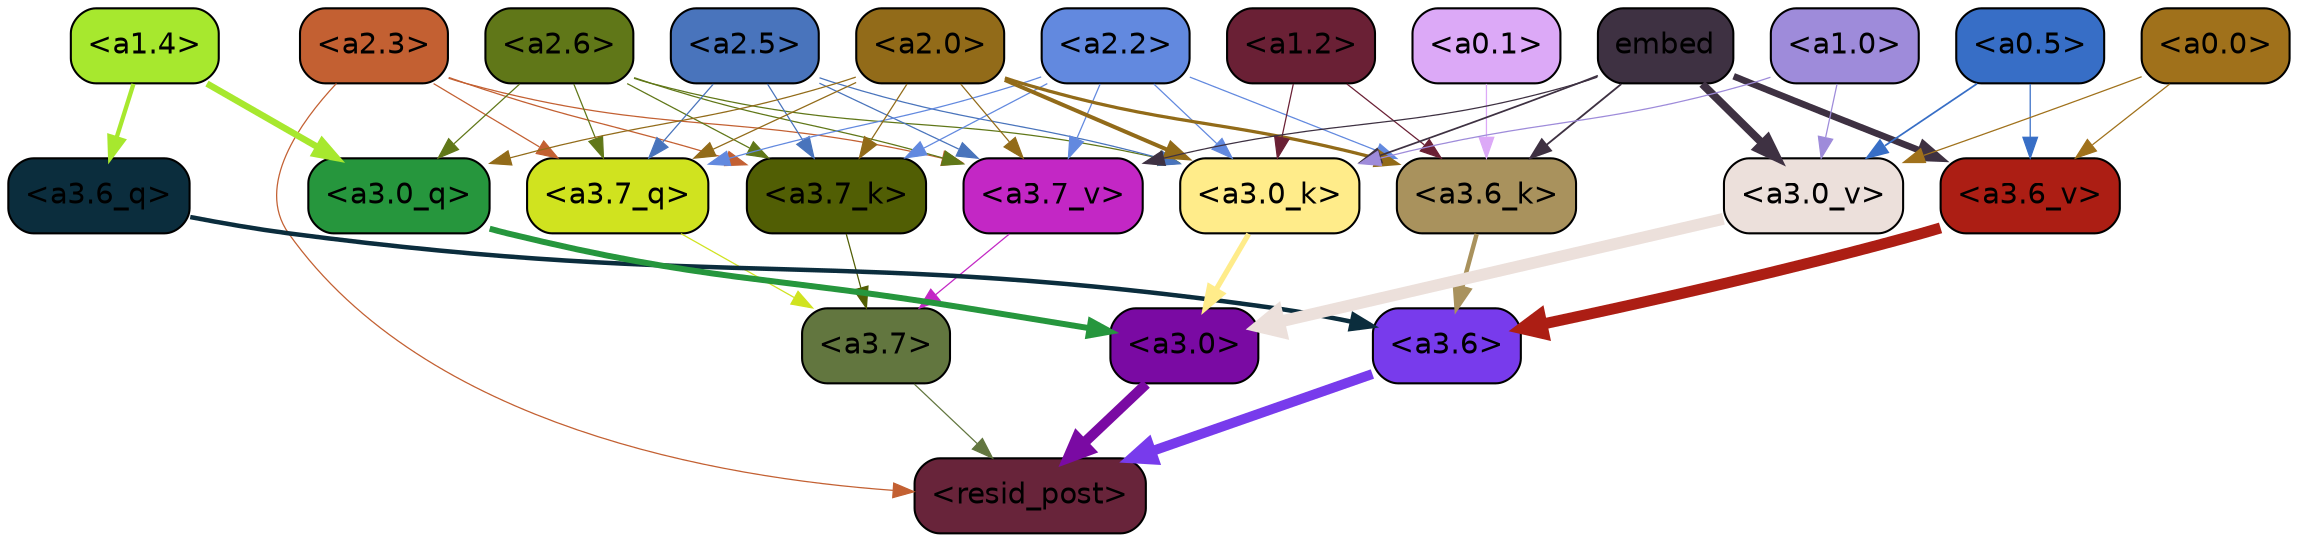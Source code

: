 strict digraph "" {
	graph [bgcolor=transparent,
		layout=dot,
		overlap=false,
		splines=true
	];
	"<a3.7>"	[color=black,
		fillcolor="#62763f",
		fontname=Helvetica,
		shape=box,
		style="filled, rounded"];
	"<resid_post>"	[color=black,
		fillcolor="#68243a",
		fontname=Helvetica,
		shape=box,
		style="filled, rounded"];
	"<a3.7>" -> "<resid_post>"	[color="#62763f",
		penwidth=0.6];
	"<a3.6>"	[color=black,
		fillcolor="#783bec",
		fontname=Helvetica,
		shape=box,
		style="filled, rounded"];
	"<a3.6>" -> "<resid_post>"	[color="#783bec",
		penwidth=4.751592040061951];
	"<a3.0>"	[color=black,
		fillcolor="#7a0aa3",
		fontname=Helvetica,
		shape=box,
		style="filled, rounded"];
	"<a3.0>" -> "<resid_post>"	[color="#7a0aa3",
		penwidth=4.904066681861877];
	"<a2.3>"	[color=black,
		fillcolor="#c36032",
		fontname=Helvetica,
		shape=box,
		style="filled, rounded"];
	"<a2.3>" -> "<resid_post>"	[color="#c36032",
		penwidth=0.6];
	"<a3.7_q>"	[color=black,
		fillcolor="#d0e31f",
		fontname=Helvetica,
		shape=box,
		style="filled, rounded"];
	"<a2.3>" -> "<a3.7_q>"	[color="#c36032",
		penwidth=0.6];
	"<a3.7_k>"	[color=black,
		fillcolor="#515e04",
		fontname=Helvetica,
		shape=box,
		style="filled, rounded"];
	"<a2.3>" -> "<a3.7_k>"	[color="#c36032",
		penwidth=0.6069068089127541];
	"<a3.7_v>"	[color=black,
		fillcolor="#c327c5",
		fontname=Helvetica,
		shape=box,
		style="filled, rounded"];
	"<a2.3>" -> "<a3.7_v>"	[color="#c36032",
		penwidth=0.6];
	"<a3.7_q>" -> "<a3.7>"	[color="#d0e31f",
		penwidth=0.6];
	"<a3.6_q>"	[color=black,
		fillcolor="#0b2d3d",
		fontname=Helvetica,
		shape=box,
		style="filled, rounded"];
	"<a3.6_q>" -> "<a3.6>"	[color="#0b2d3d",
		penwidth=2.160832464694977];
	"<a3.0_q>"	[color=black,
		fillcolor="#26963d",
		fontname=Helvetica,
		shape=box,
		style="filled, rounded"];
	"<a3.0_q>" -> "<a3.0>"	[color="#26963d",
		penwidth=2.870753765106201];
	"<a3.7_k>" -> "<a3.7>"	[color="#515e04",
		penwidth=0.6];
	"<a3.6_k>"	[color=black,
		fillcolor="#a9925d",
		fontname=Helvetica,
		shape=box,
		style="filled, rounded"];
	"<a3.6_k>" -> "<a3.6>"	[color="#a9925d",
		penwidth=2.13908451795578];
	"<a3.0_k>"	[color=black,
		fillcolor="#ffec8a",
		fontname=Helvetica,
		shape=box,
		style="filled, rounded"];
	"<a3.0_k>" -> "<a3.0>"	[color="#ffec8a",
		penwidth=2.520303964614868];
	"<a3.7_v>" -> "<a3.7>"	[color="#c327c5",
		penwidth=0.6];
	"<a3.6_v>"	[color=black,
		fillcolor="#ac1e14",
		fontname=Helvetica,
		shape=box,
		style="filled, rounded"];
	"<a3.6_v>" -> "<a3.6>"	[color="#ac1e14",
		penwidth=5.297133803367615];
	"<a3.0_v>"	[color=black,
		fillcolor="#ece0db",
		fontname=Helvetica,
		shape=box,
		style="filled, rounded"];
	"<a3.0_v>" -> "<a3.0>"	[color="#ece0db",
		penwidth=5.680712580680847];
	"<a2.6>"	[color=black,
		fillcolor="#607718",
		fontname=Helvetica,
		shape=box,
		style="filled, rounded"];
	"<a2.6>" -> "<a3.7_q>"	[color="#607718",
		penwidth=0.6];
	"<a2.6>" -> "<a3.0_q>"	[color="#607718",
		penwidth=0.6];
	"<a2.6>" -> "<a3.7_k>"	[color="#607718",
		penwidth=0.6];
	"<a2.6>" -> "<a3.0_k>"	[color="#607718",
		penwidth=0.6];
	"<a2.6>" -> "<a3.7_v>"	[color="#607718",
		penwidth=0.6];
	"<a2.5>"	[color=black,
		fillcolor="#4974bc",
		fontname=Helvetica,
		shape=box,
		style="filled, rounded"];
	"<a2.5>" -> "<a3.7_q>"	[color="#4974bc",
		penwidth=0.6];
	"<a2.5>" -> "<a3.7_k>"	[color="#4974bc",
		penwidth=0.6];
	"<a2.5>" -> "<a3.0_k>"	[color="#4974bc",
		penwidth=0.6];
	"<a2.5>" -> "<a3.7_v>"	[color="#4974bc",
		penwidth=0.6];
	"<a2.2>"	[color=black,
		fillcolor="#6289df",
		fontname=Helvetica,
		shape=box,
		style="filled, rounded"];
	"<a2.2>" -> "<a3.7_q>"	[color="#6289df",
		penwidth=0.6];
	"<a2.2>" -> "<a3.7_k>"	[color="#6289df",
		penwidth=0.6];
	"<a2.2>" -> "<a3.6_k>"	[color="#6289df",
		penwidth=0.6];
	"<a2.2>" -> "<a3.0_k>"	[color="#6289df",
		penwidth=0.6];
	"<a2.2>" -> "<a3.7_v>"	[color="#6289df",
		penwidth=0.6];
	"<a2.0>"	[color=black,
		fillcolor="#926b19",
		fontname=Helvetica,
		shape=box,
		style="filled, rounded"];
	"<a2.0>" -> "<a3.7_q>"	[color="#926b19",
		penwidth=0.6];
	"<a2.0>" -> "<a3.0_q>"	[color="#926b19",
		penwidth=0.6];
	"<a2.0>" -> "<a3.7_k>"	[color="#926b19",
		penwidth=0.6];
	"<a2.0>" -> "<a3.6_k>"	[color="#926b19",
		penwidth=1.564806342124939];
	"<a2.0>" -> "<a3.0_k>"	[color="#926b19",
		penwidth=1.9353990852832794];
	"<a2.0>" -> "<a3.7_v>"	[color="#926b19",
		penwidth=0.6];
	"<a1.4>"	[color=black,
		fillcolor="#a7e82e",
		fontname=Helvetica,
		shape=box,
		style="filled, rounded"];
	"<a1.4>" -> "<a3.6_q>"	[color="#a7e82e",
		penwidth=2.0727532356977463];
	"<a1.4>" -> "<a3.0_q>"	[color="#a7e82e",
		penwidth=3.1279823780059814];
	"<a1.2>"	[color=black,
		fillcolor="#6a2035",
		fontname=Helvetica,
		shape=box,
		style="filled, rounded"];
	"<a1.2>" -> "<a3.6_k>"	[color="#6a2035",
		penwidth=0.6];
	"<a1.2>" -> "<a3.0_k>"	[color="#6a2035",
		penwidth=0.6];
	"<a0.1>"	[color=black,
		fillcolor="#dca9f7",
		fontname=Helvetica,
		shape=box,
		style="filled, rounded"];
	"<a0.1>" -> "<a3.6_k>"	[color="#dca9f7",
		penwidth=0.6];
	embed	[color=black,
		fillcolor="#3e3142",
		fontname=Helvetica,
		shape=box,
		style="filled, rounded"];
	embed -> "<a3.6_k>"	[color="#3e3142",
		penwidth=0.8915999233722687];
	embed -> "<a3.0_k>"	[color="#3e3142",
		penwidth=0.832088902592659];
	embed -> "<a3.7_v>"	[color="#3e3142",
		penwidth=0.6];
	embed -> "<a3.6_v>"	[color="#3e3142",
		penwidth=3.1840110421180725];
	embed -> "<a3.0_v>"	[color="#3e3142",
		penwidth=3.8132747188210487];
	"<a1.0>"	[color=black,
		fillcolor="#9e8bda",
		fontname=Helvetica,
		shape=box,
		style="filled, rounded"];
	"<a1.0>" -> "<a3.0_k>"	[color="#9e8bda",
		penwidth=0.6];
	"<a1.0>" -> "<a3.0_v>"	[color="#9e8bda",
		penwidth=0.6];
	"<a0.5>"	[color=black,
		fillcolor="#376ec6",
		fontname=Helvetica,
		shape=box,
		style="filled, rounded"];
	"<a0.5>" -> "<a3.6_v>"	[color="#376ec6",
		penwidth=0.6];
	"<a0.5>" -> "<a3.0_v>"	[color="#376ec6",
		penwidth=0.8331108838319778];
	"<a0.0>"	[color=black,
		fillcolor="#a0711b",
		fontname=Helvetica,
		shape=box,
		style="filled, rounded"];
	"<a0.0>" -> "<a3.6_v>"	[color="#a0711b",
		penwidth=0.6];
	"<a0.0>" -> "<a3.0_v>"	[color="#a0711b",
		penwidth=0.6];
}
